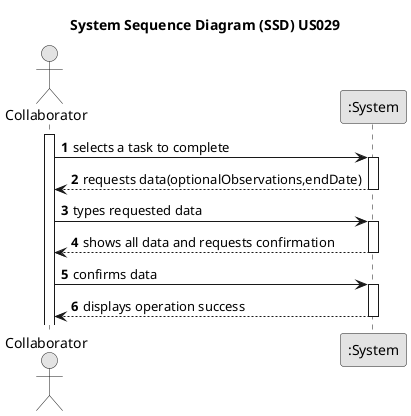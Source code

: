 @startuml
skinparam monochrome true
skinparam packageStyle rectangle
skinparam shadowing false

title System Sequence Diagram (SSD) US029

autonumber

actor "Collaborator" as ACTOR
participant ":System" as SYSTEM

activate ACTOR

ACTOR -> SYSTEM: selects a task to complete
activate SYSTEM
    SYSTEM --> ACTOR: requests data(optionalObservations,endDate)
deactivate SYSTEM
ACTOR -> SYSTEM: types requested data
activate SYSTEM
    SYSTEM --> ACTOR : shows all data and requests confirmation
deactivate SYSTEM

ACTOR -> SYSTEM : confirms data

activate SYSTEM
SYSTEM --> ACTOR: displays operation success
deactivate SYSTEM

@enduml
